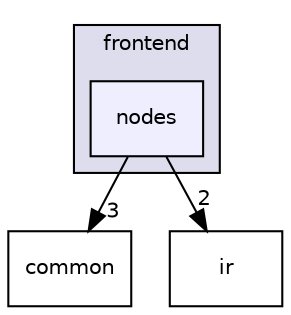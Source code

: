 digraph "include/frontend/nodes" {
  compound=true
  node [ fontsize="10", fontname="Helvetica"];
  edge [ labelfontsize="10", labelfontname="Helvetica"];
  subgraph clusterdir_eb115ec9491646c1ecef798c7f8cfffa {
    graph [ bgcolor="#ddddee", pencolor="black", label="frontend" fontname="Helvetica", fontsize="10", URL="dir_eb115ec9491646c1ecef798c7f8cfffa.html"]
  dir_a30b37d709c268cd38c009caafee2937 [shape=box, label="nodes", style="filled", fillcolor="#eeeeff", pencolor="black", URL="dir_a30b37d709c268cd38c009caafee2937.html"];
  }
  dir_0966d06610f72609fd9aa4979c2b5a92 [shape=box label="common" URL="dir_0966d06610f72609fd9aa4979c2b5a92.html"];
  dir_45e6f8f5dcd21a88a37c78d1bb277139 [shape=box label="ir" URL="dir_45e6f8f5dcd21a88a37c78d1bb277139.html"];
  dir_a30b37d709c268cd38c009caafee2937->dir_0966d06610f72609fd9aa4979c2b5a92 [headlabel="3", labeldistance=1.5 headhref="dir_000024_000022.html"];
  dir_a30b37d709c268cd38c009caafee2937->dir_45e6f8f5dcd21a88a37c78d1bb277139 [headlabel="2", labeldistance=1.5 headhref="dir_000024_000028.html"];
}
